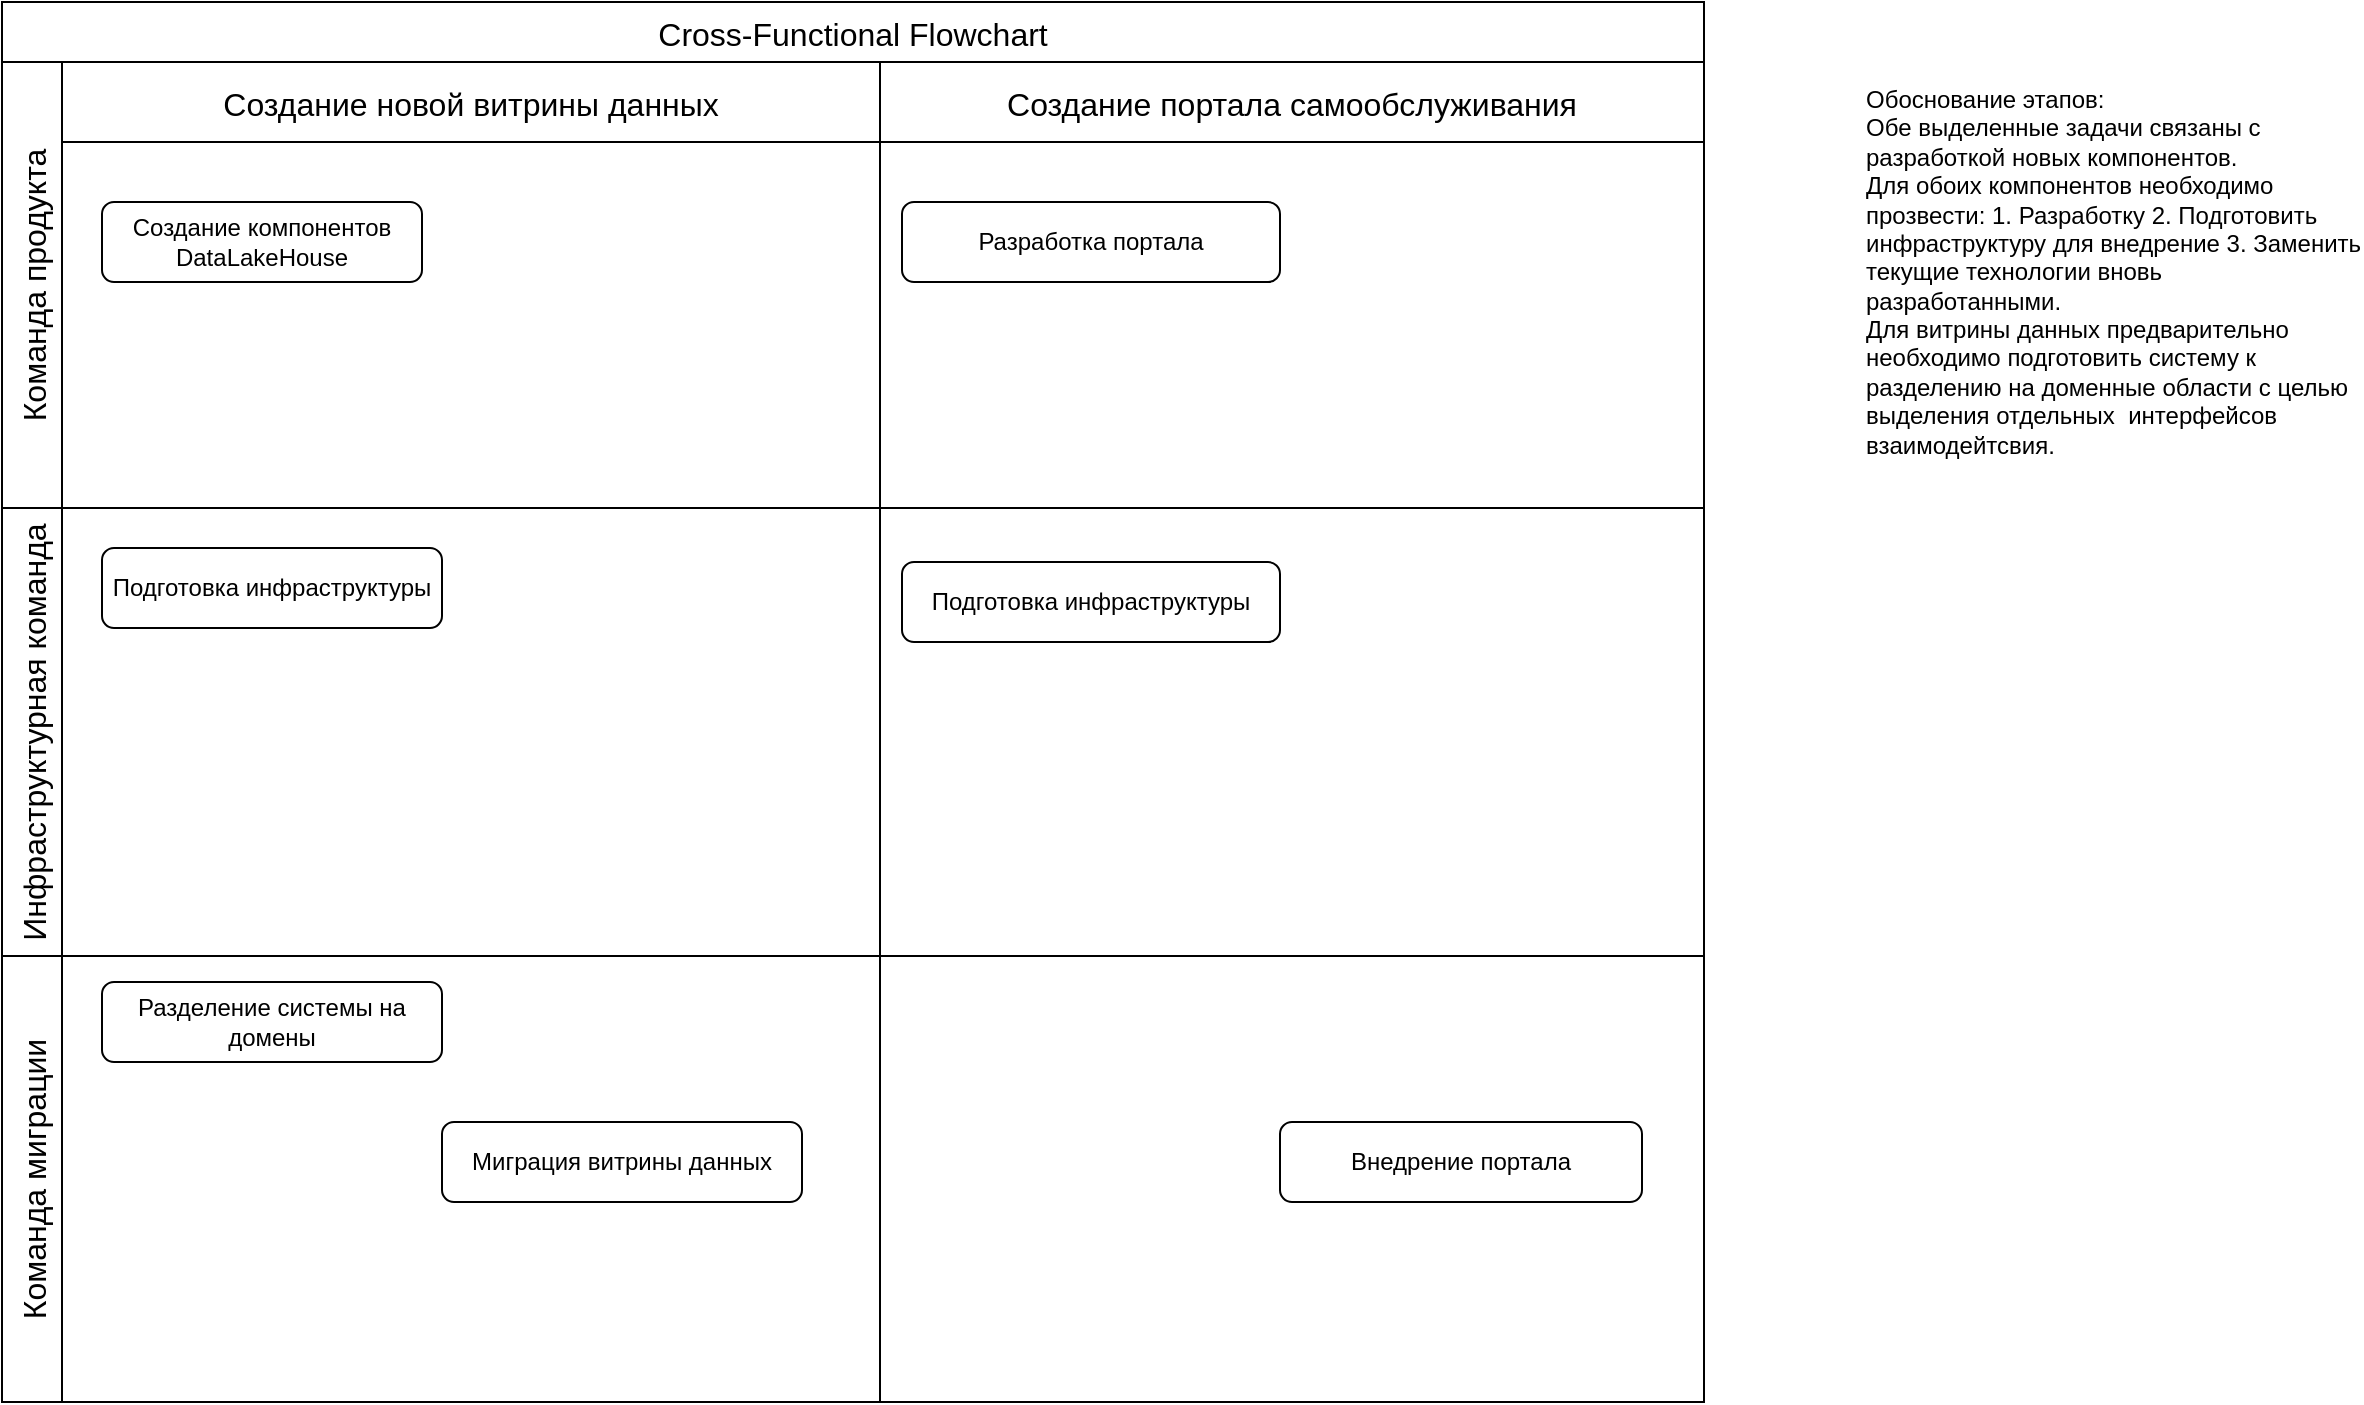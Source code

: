 <mxfile version="26.0.16">
  <diagram name="Page-1" id="74e2e168-ea6b-b213-b513-2b3c1d86103e">
    <mxGraphModel dx="1224" dy="747" grid="1" gridSize="10" guides="1" tooltips="1" connect="1" arrows="1" fold="1" page="1" pageScale="1" pageWidth="1100" pageHeight="850" background="none" math="0" shadow="0">
      <root>
        <mxCell id="0" />
        <mxCell id="1" parent="0" />
        <mxCell id="YRu3jA9R4p8S43zyw5GF-22" value="Cross-Functional Flowchart" style="shape=table;childLayout=tableLayout;startSize=30;collapsible=0;recursiveResize=0;expand=0;fontSize=16;" parent="1" vertex="1">
          <mxGeometry y="40" width="851" height="700" as="geometry" />
        </mxCell>
        <mxCell id="YRu3jA9R4p8S43zyw5GF-23" value="Команда продукта" style="shape=tableRow;horizontal=0;swimlaneHead=0;swimlaneBody=0;top=0;left=0;strokeColor=inherit;bottom=0;right=0;dropTarget=0;fontStyle=0;fillColor=none;points=[[0,0.5],[1,0.5]];portConstraint=eastwest;startSize=30;collapsible=0;recursiveResize=0;expand=0;fontSize=16;" parent="YRu3jA9R4p8S43zyw5GF-22" vertex="1">
          <mxGeometry y="30" width="851" height="223" as="geometry" />
        </mxCell>
        <mxCell id="YRu3jA9R4p8S43zyw5GF-24" value="Создание новой витрины данных" style="swimlane;swimlaneHead=0;swimlaneBody=0;fontStyle=0;strokeColor=inherit;connectable=0;fillColor=none;startSize=40;collapsible=0;recursiveResize=0;expand=0;fontSize=16;" parent="YRu3jA9R4p8S43zyw5GF-23" vertex="1">
          <mxGeometry x="30" width="409" height="223" as="geometry">
            <mxRectangle width="409" height="223" as="alternateBounds" />
          </mxGeometry>
        </mxCell>
        <mxCell id="YRu3jA9R4p8S43zyw5GF-35" value="Создание компонентов DataLakeHouse" style="rounded=1;whiteSpace=wrap;html=1;" parent="YRu3jA9R4p8S43zyw5GF-24" vertex="1">
          <mxGeometry x="20" y="70" width="160" height="40" as="geometry" />
        </mxCell>
        <mxCell id="YRu3jA9R4p8S43zyw5GF-25" value="Создание портала самообслуживания" style="swimlane;swimlaneHead=0;swimlaneBody=0;fontStyle=0;strokeColor=inherit;connectable=0;fillColor=none;startSize=40;collapsible=0;recursiveResize=0;expand=0;fontSize=16;" parent="YRu3jA9R4p8S43zyw5GF-23" vertex="1">
          <mxGeometry x="439" width="412" height="223" as="geometry">
            <mxRectangle width="412" height="223" as="alternateBounds" />
          </mxGeometry>
        </mxCell>
        <mxCell id="YRu3jA9R4p8S43zyw5GF-40" value="Разработка портала" style="rounded=1;whiteSpace=wrap;html=1;" parent="YRu3jA9R4p8S43zyw5GF-25" vertex="1">
          <mxGeometry x="11" y="70" width="189" height="40" as="geometry" />
        </mxCell>
        <mxCell id="YRu3jA9R4p8S43zyw5GF-27" value="Инфраструктурная команда" style="shape=tableRow;horizontal=0;swimlaneHead=0;swimlaneBody=0;top=0;left=0;strokeColor=inherit;bottom=0;right=0;dropTarget=0;fontStyle=0;fillColor=none;points=[[0,0.5],[1,0.5]];portConstraint=eastwest;startSize=30;collapsible=0;recursiveResize=0;expand=0;fontSize=16;" parent="YRu3jA9R4p8S43zyw5GF-22" vertex="1">
          <mxGeometry y="253" width="851" height="224" as="geometry" />
        </mxCell>
        <mxCell id="YRu3jA9R4p8S43zyw5GF-28" value="" style="swimlane;swimlaneHead=0;swimlaneBody=0;fontStyle=0;connectable=0;strokeColor=inherit;fillColor=none;startSize=0;collapsible=0;recursiveResize=0;expand=0;fontSize=16;" parent="YRu3jA9R4p8S43zyw5GF-27" vertex="1">
          <mxGeometry x="30" width="409" height="224" as="geometry">
            <mxRectangle width="409" height="224" as="alternateBounds" />
          </mxGeometry>
        </mxCell>
        <mxCell id="YRu3jA9R4p8S43zyw5GF-36" value="Подготовка инфраструктуры" style="rounded=1;whiteSpace=wrap;html=1;" parent="YRu3jA9R4p8S43zyw5GF-28" vertex="1">
          <mxGeometry x="20" y="20" width="170" height="40" as="geometry" />
        </mxCell>
        <mxCell id="YRu3jA9R4p8S43zyw5GF-29" value="" style="swimlane;swimlaneHead=0;swimlaneBody=0;fontStyle=0;connectable=0;strokeColor=inherit;fillColor=none;startSize=0;collapsible=0;recursiveResize=0;expand=0;fontSize=16;" parent="YRu3jA9R4p8S43zyw5GF-27" vertex="1">
          <mxGeometry x="439" width="412" height="224" as="geometry">
            <mxRectangle width="412" height="224" as="alternateBounds" />
          </mxGeometry>
        </mxCell>
        <mxCell id="u6Ab5dxJ1eTH7XddJyWw-3" value="Подготовка инфраструктуры" style="rounded=1;whiteSpace=wrap;html=1;" vertex="1" parent="YRu3jA9R4p8S43zyw5GF-29">
          <mxGeometry x="11" y="27" width="189" height="40" as="geometry" />
        </mxCell>
        <mxCell id="YRu3jA9R4p8S43zyw5GF-31" value="Команда миграции" style="shape=tableRow;horizontal=0;swimlaneHead=0;swimlaneBody=0;top=0;left=0;strokeColor=inherit;bottom=0;right=0;dropTarget=0;fontStyle=0;fillColor=none;points=[[0,0.5],[1,0.5]];portConstraint=eastwest;startSize=30;collapsible=0;recursiveResize=0;expand=0;fontSize=16;" parent="YRu3jA9R4p8S43zyw5GF-22" vertex="1">
          <mxGeometry y="477" width="851" height="223" as="geometry" />
        </mxCell>
        <mxCell id="YRu3jA9R4p8S43zyw5GF-32" value="" style="swimlane;swimlaneHead=0;swimlaneBody=0;fontStyle=0;connectable=0;strokeColor=inherit;fillColor=none;startSize=0;collapsible=0;recursiveResize=0;expand=0;fontSize=16;" parent="YRu3jA9R4p8S43zyw5GF-31" vertex="1">
          <mxGeometry x="30" width="409" height="223" as="geometry">
            <mxRectangle width="409" height="223" as="alternateBounds" />
          </mxGeometry>
        </mxCell>
        <mxCell id="YRu3jA9R4p8S43zyw5GF-39" value="Миграция витрины данных" style="rounded=1;whiteSpace=wrap;html=1;" parent="YRu3jA9R4p8S43zyw5GF-32" vertex="1">
          <mxGeometry x="190" y="83" width="180" height="40" as="geometry" />
        </mxCell>
        <mxCell id="u6Ab5dxJ1eTH7XddJyWw-1" value="Разделение системы на домены" style="rounded=1;whiteSpace=wrap;html=1;" vertex="1" parent="YRu3jA9R4p8S43zyw5GF-32">
          <mxGeometry x="20" y="13" width="170" height="40" as="geometry" />
        </mxCell>
        <mxCell id="YRu3jA9R4p8S43zyw5GF-33" value="" style="swimlane;swimlaneHead=0;swimlaneBody=0;fontStyle=0;connectable=0;strokeColor=inherit;fillColor=none;startSize=0;collapsible=0;recursiveResize=0;expand=0;fontSize=16;" parent="YRu3jA9R4p8S43zyw5GF-31" vertex="1">
          <mxGeometry x="439" width="412" height="223" as="geometry">
            <mxRectangle width="412" height="223" as="alternateBounds" />
          </mxGeometry>
        </mxCell>
        <mxCell id="YRu3jA9R4p8S43zyw5GF-41" value="Внедрение портала" style="rounded=1;whiteSpace=wrap;html=1;" parent="YRu3jA9R4p8S43zyw5GF-33" vertex="1">
          <mxGeometry x="200" y="83" width="181" height="40" as="geometry" />
        </mxCell>
        <mxCell id="u6Ab5dxJ1eTH7XddJyWw-2" value="Обоснование этапов:&lt;div&gt;Обе выделенные задачи связаны с разработкой новых компонентов.&lt;/div&gt;&lt;div&gt;Для обоих компонентов необходимо прозвести: 1. Разработку 2. Подготовить инфраструктуру для внедрение 3. Заменить текущие технологии вновь разработанными.&lt;/div&gt;&lt;div&gt;Для витрины данных предварительно необходимо подготовить систему к разделению на доменные области с целью выделения отдельных&amp;nbsp; интерфейсов взаимодейтсвия.&lt;/div&gt;" style="text;html=1;align=left;verticalAlign=middle;whiteSpace=wrap;rounded=0;" vertex="1" parent="1">
          <mxGeometry x="930" y="70" width="250" height="210" as="geometry" />
        </mxCell>
      </root>
    </mxGraphModel>
  </diagram>
</mxfile>
